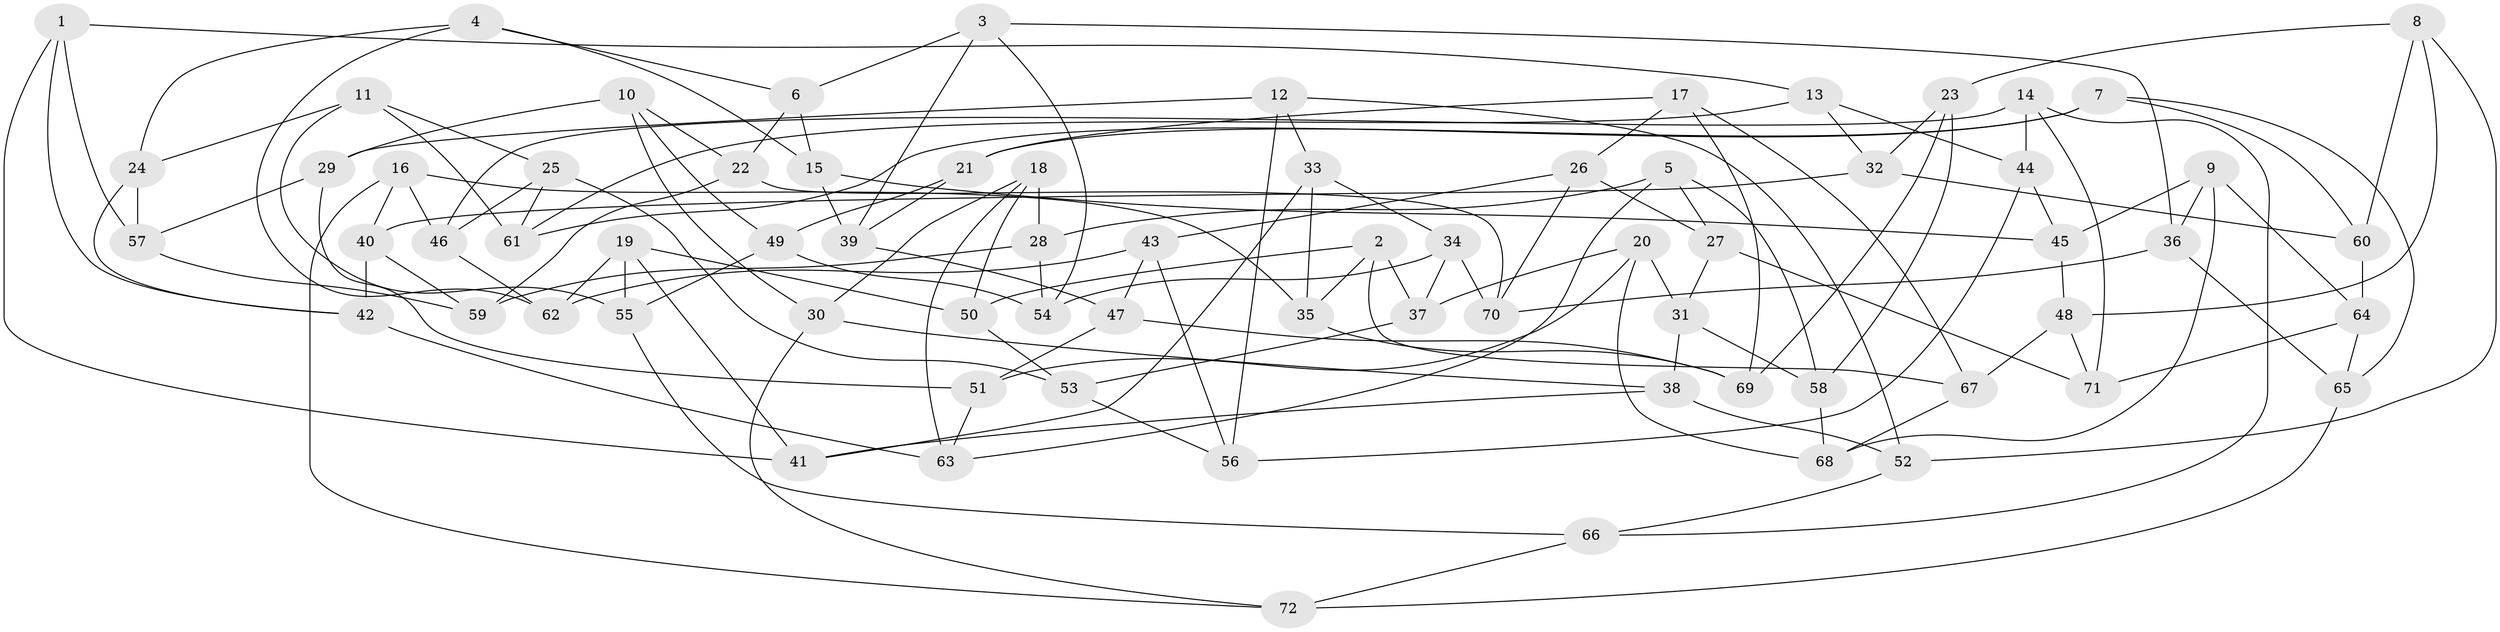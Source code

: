 // Generated by graph-tools (version 1.1) at 2025/16/03/09/25 04:16:30]
// undirected, 72 vertices, 144 edges
graph export_dot {
graph [start="1"]
  node [color=gray90,style=filled];
  1;
  2;
  3;
  4;
  5;
  6;
  7;
  8;
  9;
  10;
  11;
  12;
  13;
  14;
  15;
  16;
  17;
  18;
  19;
  20;
  21;
  22;
  23;
  24;
  25;
  26;
  27;
  28;
  29;
  30;
  31;
  32;
  33;
  34;
  35;
  36;
  37;
  38;
  39;
  40;
  41;
  42;
  43;
  44;
  45;
  46;
  47;
  48;
  49;
  50;
  51;
  52;
  53;
  54;
  55;
  56;
  57;
  58;
  59;
  60;
  61;
  62;
  63;
  64;
  65;
  66;
  67;
  68;
  69;
  70;
  71;
  72;
  1 -- 42;
  1 -- 41;
  1 -- 13;
  1 -- 57;
  2 -- 35;
  2 -- 37;
  2 -- 50;
  2 -- 67;
  3 -- 36;
  3 -- 39;
  3 -- 54;
  3 -- 6;
  4 -- 62;
  4 -- 24;
  4 -- 6;
  4 -- 15;
  5 -- 58;
  5 -- 27;
  5 -- 28;
  5 -- 63;
  6 -- 22;
  6 -- 15;
  7 -- 61;
  7 -- 60;
  7 -- 21;
  7 -- 65;
  8 -- 52;
  8 -- 48;
  8 -- 60;
  8 -- 23;
  9 -- 36;
  9 -- 64;
  9 -- 45;
  9 -- 68;
  10 -- 22;
  10 -- 49;
  10 -- 30;
  10 -- 29;
  11 -- 24;
  11 -- 55;
  11 -- 61;
  11 -- 25;
  12 -- 29;
  12 -- 33;
  12 -- 56;
  12 -- 52;
  13 -- 44;
  13 -- 32;
  13 -- 61;
  14 -- 66;
  14 -- 44;
  14 -- 71;
  14 -- 46;
  15 -- 39;
  15 -- 45;
  16 -- 72;
  16 -- 35;
  16 -- 40;
  16 -- 46;
  17 -- 21;
  17 -- 69;
  17 -- 67;
  17 -- 26;
  18 -- 30;
  18 -- 28;
  18 -- 63;
  18 -- 50;
  19 -- 62;
  19 -- 41;
  19 -- 55;
  19 -- 50;
  20 -- 37;
  20 -- 51;
  20 -- 31;
  20 -- 68;
  21 -- 39;
  21 -- 49;
  22 -- 59;
  22 -- 70;
  23 -- 58;
  23 -- 32;
  23 -- 69;
  24 -- 57;
  24 -- 42;
  25 -- 53;
  25 -- 61;
  25 -- 46;
  26 -- 27;
  26 -- 43;
  26 -- 70;
  27 -- 71;
  27 -- 31;
  28 -- 54;
  28 -- 59;
  29 -- 57;
  29 -- 51;
  30 -- 72;
  30 -- 38;
  31 -- 58;
  31 -- 38;
  32 -- 40;
  32 -- 60;
  33 -- 34;
  33 -- 35;
  33 -- 41;
  34 -- 70;
  34 -- 54;
  34 -- 37;
  35 -- 69;
  36 -- 70;
  36 -- 65;
  37 -- 53;
  38 -- 52;
  38 -- 41;
  39 -- 47;
  40 -- 42;
  40 -- 59;
  42 -- 63;
  43 -- 62;
  43 -- 47;
  43 -- 56;
  44 -- 56;
  44 -- 45;
  45 -- 48;
  46 -- 62;
  47 -- 69;
  47 -- 51;
  48 -- 67;
  48 -- 71;
  49 -- 54;
  49 -- 55;
  50 -- 53;
  51 -- 63;
  52 -- 66;
  53 -- 56;
  55 -- 66;
  57 -- 59;
  58 -- 68;
  60 -- 64;
  64 -- 65;
  64 -- 71;
  65 -- 72;
  66 -- 72;
  67 -- 68;
}
